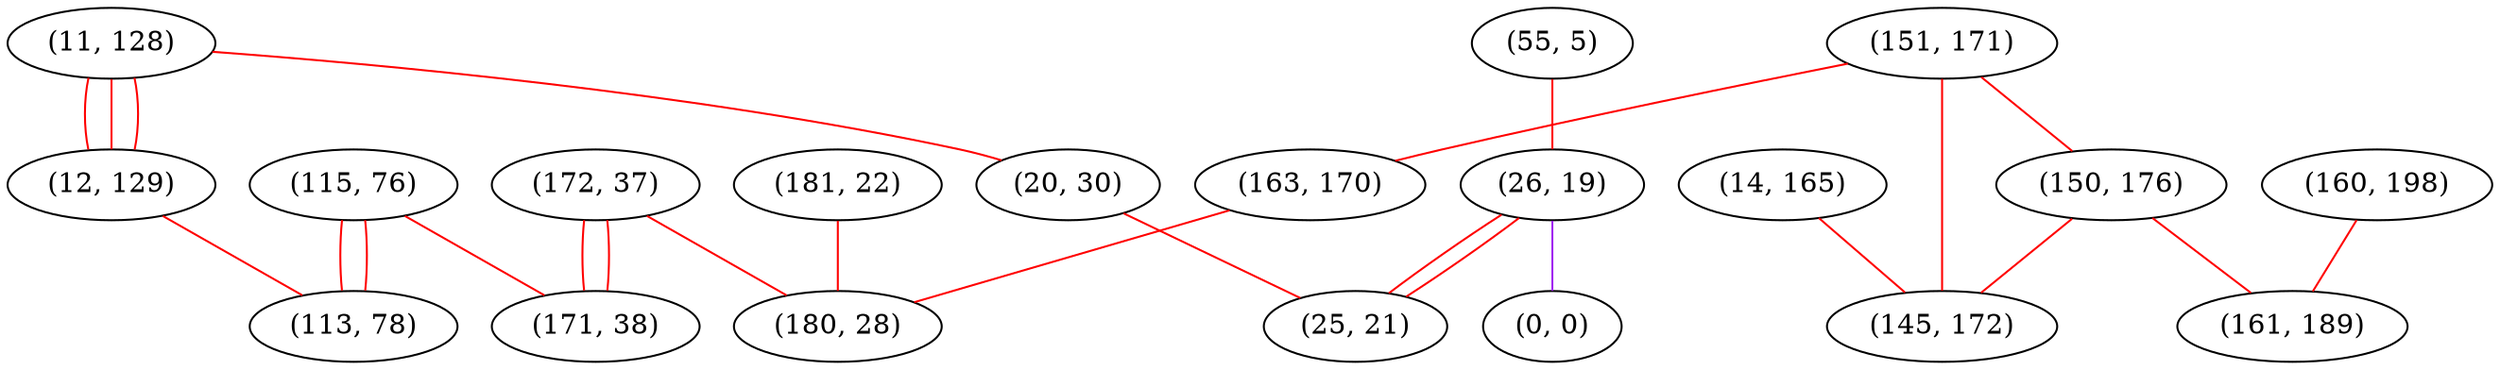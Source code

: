 graph "" {
"(11, 128)";
"(55, 5)";
"(12, 129)";
"(26, 19)";
"(14, 165)";
"(181, 22)";
"(151, 171)";
"(163, 170)";
"(150, 176)";
"(0, 0)";
"(20, 30)";
"(172, 37)";
"(160, 198)";
"(180, 28)";
"(115, 76)";
"(145, 172)";
"(25, 21)";
"(161, 189)";
"(113, 78)";
"(171, 38)";
"(11, 128)" -- "(12, 129)"  [color=red, key=0, weight=1];
"(11, 128)" -- "(12, 129)"  [color=red, key=1, weight=1];
"(11, 128)" -- "(12, 129)"  [color=red, key=2, weight=1];
"(11, 128)" -- "(20, 30)"  [color=red, key=0, weight=1];
"(55, 5)" -- "(26, 19)"  [color=red, key=0, weight=1];
"(12, 129)" -- "(113, 78)"  [color=red, key=0, weight=1];
"(26, 19)" -- "(25, 21)"  [color=red, key=0, weight=1];
"(26, 19)" -- "(25, 21)"  [color=red, key=1, weight=1];
"(26, 19)" -- "(0, 0)"  [color=purple, key=0, weight=4];
"(14, 165)" -- "(145, 172)"  [color=red, key=0, weight=1];
"(181, 22)" -- "(180, 28)"  [color=red, key=0, weight=1];
"(151, 171)" -- "(163, 170)"  [color=red, key=0, weight=1];
"(151, 171)" -- "(150, 176)"  [color=red, key=0, weight=1];
"(151, 171)" -- "(145, 172)"  [color=red, key=0, weight=1];
"(163, 170)" -- "(180, 28)"  [color=red, key=0, weight=1];
"(150, 176)" -- "(161, 189)"  [color=red, key=0, weight=1];
"(150, 176)" -- "(145, 172)"  [color=red, key=0, weight=1];
"(20, 30)" -- "(25, 21)"  [color=red, key=0, weight=1];
"(172, 37)" -- "(180, 28)"  [color=red, key=0, weight=1];
"(172, 37)" -- "(171, 38)"  [color=red, key=0, weight=1];
"(172, 37)" -- "(171, 38)"  [color=red, key=1, weight=1];
"(160, 198)" -- "(161, 189)"  [color=red, key=0, weight=1];
"(115, 76)" -- "(113, 78)"  [color=red, key=0, weight=1];
"(115, 76)" -- "(113, 78)"  [color=red, key=1, weight=1];
"(115, 76)" -- "(171, 38)"  [color=red, key=0, weight=1];
}
